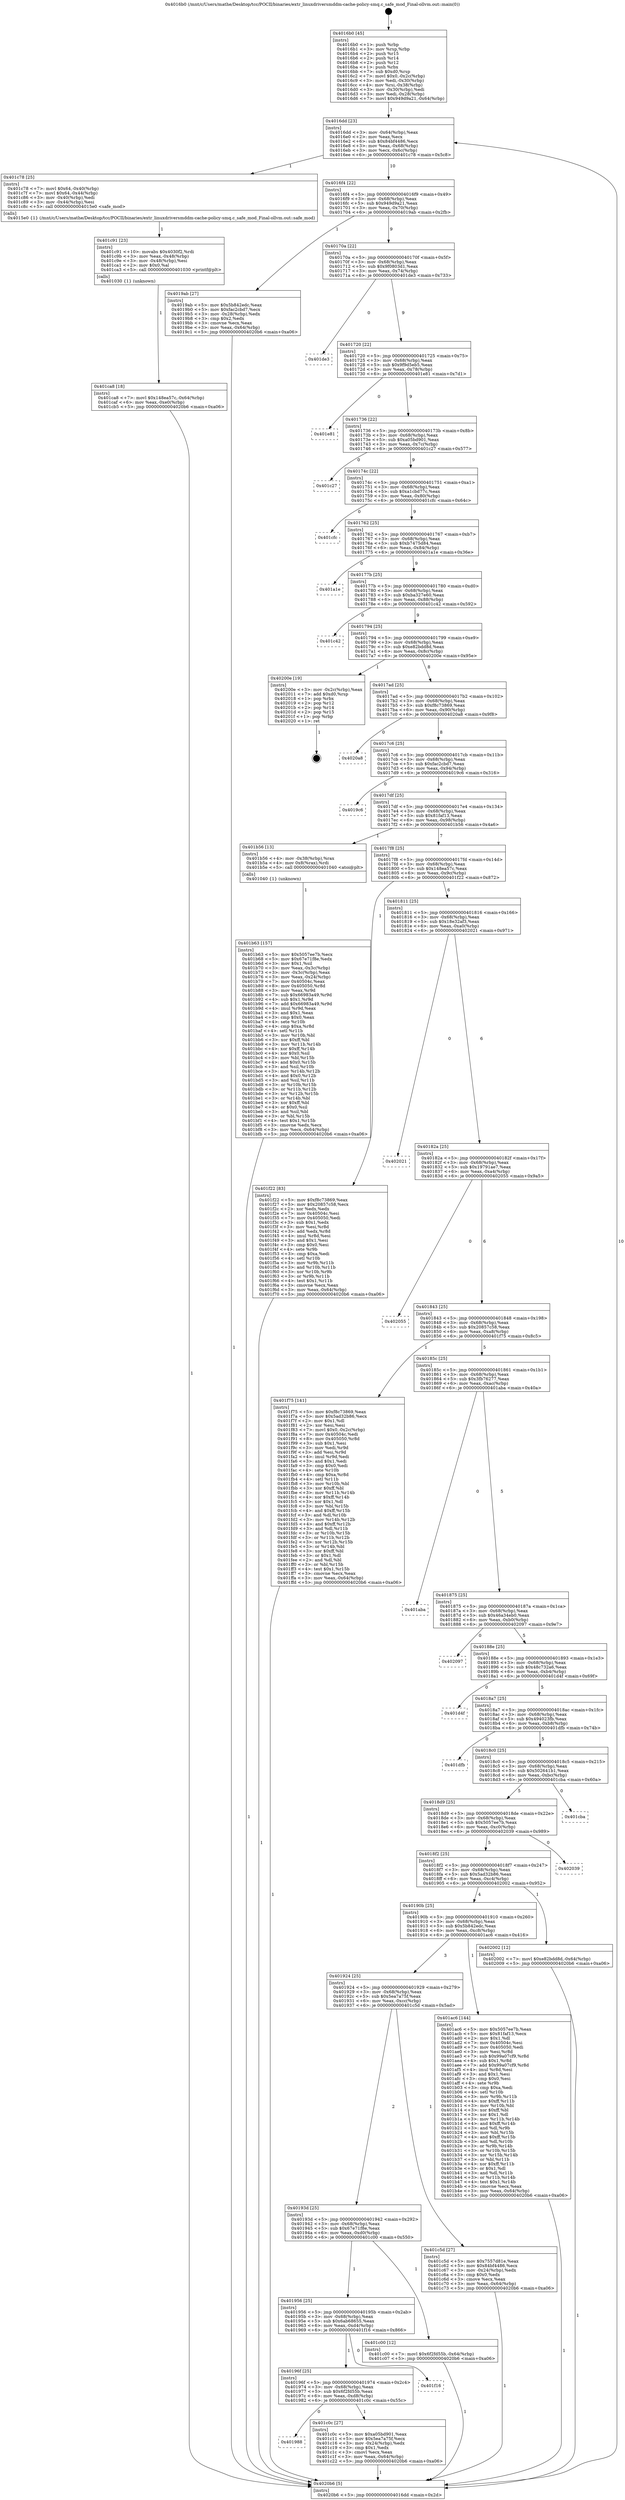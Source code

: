 digraph "0x4016b0" {
  label = "0x4016b0 (/mnt/c/Users/mathe/Desktop/tcc/POCII/binaries/extr_linuxdriversmddm-cache-policy-smq.c_safe_mod_Final-ollvm.out::main(0))"
  labelloc = "t"
  node[shape=record]

  Entry [label="",width=0.3,height=0.3,shape=circle,fillcolor=black,style=filled]
  "0x4016dd" [label="{
     0x4016dd [23]\l
     | [instrs]\l
     &nbsp;&nbsp;0x4016dd \<+3\>: mov -0x64(%rbp),%eax\l
     &nbsp;&nbsp;0x4016e0 \<+2\>: mov %eax,%ecx\l
     &nbsp;&nbsp;0x4016e2 \<+6\>: sub $0x84bf4486,%ecx\l
     &nbsp;&nbsp;0x4016e8 \<+3\>: mov %eax,-0x68(%rbp)\l
     &nbsp;&nbsp;0x4016eb \<+3\>: mov %ecx,-0x6c(%rbp)\l
     &nbsp;&nbsp;0x4016ee \<+6\>: je 0000000000401c78 \<main+0x5c8\>\l
  }"]
  "0x401c78" [label="{
     0x401c78 [25]\l
     | [instrs]\l
     &nbsp;&nbsp;0x401c78 \<+7\>: movl $0x64,-0x40(%rbp)\l
     &nbsp;&nbsp;0x401c7f \<+7\>: movl $0x64,-0x44(%rbp)\l
     &nbsp;&nbsp;0x401c86 \<+3\>: mov -0x40(%rbp),%edi\l
     &nbsp;&nbsp;0x401c89 \<+3\>: mov -0x44(%rbp),%esi\l
     &nbsp;&nbsp;0x401c8c \<+5\>: call 00000000004015e0 \<safe_mod\>\l
     | [calls]\l
     &nbsp;&nbsp;0x4015e0 \{1\} (/mnt/c/Users/mathe/Desktop/tcc/POCII/binaries/extr_linuxdriversmddm-cache-policy-smq.c_safe_mod_Final-ollvm.out::safe_mod)\l
  }"]
  "0x4016f4" [label="{
     0x4016f4 [22]\l
     | [instrs]\l
     &nbsp;&nbsp;0x4016f4 \<+5\>: jmp 00000000004016f9 \<main+0x49\>\l
     &nbsp;&nbsp;0x4016f9 \<+3\>: mov -0x68(%rbp),%eax\l
     &nbsp;&nbsp;0x4016fc \<+5\>: sub $0x949d9a21,%eax\l
     &nbsp;&nbsp;0x401701 \<+3\>: mov %eax,-0x70(%rbp)\l
     &nbsp;&nbsp;0x401704 \<+6\>: je 00000000004019ab \<main+0x2fb\>\l
  }"]
  Exit [label="",width=0.3,height=0.3,shape=circle,fillcolor=black,style=filled,peripheries=2]
  "0x4019ab" [label="{
     0x4019ab [27]\l
     | [instrs]\l
     &nbsp;&nbsp;0x4019ab \<+5\>: mov $0x5b842edc,%eax\l
     &nbsp;&nbsp;0x4019b0 \<+5\>: mov $0xfac2cbd7,%ecx\l
     &nbsp;&nbsp;0x4019b5 \<+3\>: mov -0x28(%rbp),%edx\l
     &nbsp;&nbsp;0x4019b8 \<+3\>: cmp $0x2,%edx\l
     &nbsp;&nbsp;0x4019bb \<+3\>: cmovne %ecx,%eax\l
     &nbsp;&nbsp;0x4019be \<+3\>: mov %eax,-0x64(%rbp)\l
     &nbsp;&nbsp;0x4019c1 \<+5\>: jmp 00000000004020b6 \<main+0xa06\>\l
  }"]
  "0x40170a" [label="{
     0x40170a [22]\l
     | [instrs]\l
     &nbsp;&nbsp;0x40170a \<+5\>: jmp 000000000040170f \<main+0x5f\>\l
     &nbsp;&nbsp;0x40170f \<+3\>: mov -0x68(%rbp),%eax\l
     &nbsp;&nbsp;0x401712 \<+5\>: sub $0x9f0803d1,%eax\l
     &nbsp;&nbsp;0x401717 \<+3\>: mov %eax,-0x74(%rbp)\l
     &nbsp;&nbsp;0x40171a \<+6\>: je 0000000000401de3 \<main+0x733\>\l
  }"]
  "0x4020b6" [label="{
     0x4020b6 [5]\l
     | [instrs]\l
     &nbsp;&nbsp;0x4020b6 \<+5\>: jmp 00000000004016dd \<main+0x2d\>\l
  }"]
  "0x4016b0" [label="{
     0x4016b0 [45]\l
     | [instrs]\l
     &nbsp;&nbsp;0x4016b0 \<+1\>: push %rbp\l
     &nbsp;&nbsp;0x4016b1 \<+3\>: mov %rsp,%rbp\l
     &nbsp;&nbsp;0x4016b4 \<+2\>: push %r15\l
     &nbsp;&nbsp;0x4016b6 \<+2\>: push %r14\l
     &nbsp;&nbsp;0x4016b8 \<+2\>: push %r12\l
     &nbsp;&nbsp;0x4016ba \<+1\>: push %rbx\l
     &nbsp;&nbsp;0x4016bb \<+7\>: sub $0xd0,%rsp\l
     &nbsp;&nbsp;0x4016c2 \<+7\>: movl $0x0,-0x2c(%rbp)\l
     &nbsp;&nbsp;0x4016c9 \<+3\>: mov %edi,-0x30(%rbp)\l
     &nbsp;&nbsp;0x4016cc \<+4\>: mov %rsi,-0x38(%rbp)\l
     &nbsp;&nbsp;0x4016d0 \<+3\>: mov -0x30(%rbp),%edi\l
     &nbsp;&nbsp;0x4016d3 \<+3\>: mov %edi,-0x28(%rbp)\l
     &nbsp;&nbsp;0x4016d6 \<+7\>: movl $0x949d9a21,-0x64(%rbp)\l
  }"]
  "0x401ca8" [label="{
     0x401ca8 [18]\l
     | [instrs]\l
     &nbsp;&nbsp;0x401ca8 \<+7\>: movl $0x148ea57c,-0x64(%rbp)\l
     &nbsp;&nbsp;0x401caf \<+6\>: mov %eax,-0xe0(%rbp)\l
     &nbsp;&nbsp;0x401cb5 \<+5\>: jmp 00000000004020b6 \<main+0xa06\>\l
  }"]
  "0x401de3" [label="{
     0x401de3\l
  }", style=dashed]
  "0x401720" [label="{
     0x401720 [22]\l
     | [instrs]\l
     &nbsp;&nbsp;0x401720 \<+5\>: jmp 0000000000401725 \<main+0x75\>\l
     &nbsp;&nbsp;0x401725 \<+3\>: mov -0x68(%rbp),%eax\l
     &nbsp;&nbsp;0x401728 \<+5\>: sub $0x9f9d5eb5,%eax\l
     &nbsp;&nbsp;0x40172d \<+3\>: mov %eax,-0x78(%rbp)\l
     &nbsp;&nbsp;0x401730 \<+6\>: je 0000000000401e81 \<main+0x7d1\>\l
  }"]
  "0x401c91" [label="{
     0x401c91 [23]\l
     | [instrs]\l
     &nbsp;&nbsp;0x401c91 \<+10\>: movabs $0x4030f2,%rdi\l
     &nbsp;&nbsp;0x401c9b \<+3\>: mov %eax,-0x48(%rbp)\l
     &nbsp;&nbsp;0x401c9e \<+3\>: mov -0x48(%rbp),%esi\l
     &nbsp;&nbsp;0x401ca1 \<+2\>: mov $0x0,%al\l
     &nbsp;&nbsp;0x401ca3 \<+5\>: call 0000000000401030 \<printf@plt\>\l
     | [calls]\l
     &nbsp;&nbsp;0x401030 \{1\} (unknown)\l
  }"]
  "0x401e81" [label="{
     0x401e81\l
  }", style=dashed]
  "0x401736" [label="{
     0x401736 [22]\l
     | [instrs]\l
     &nbsp;&nbsp;0x401736 \<+5\>: jmp 000000000040173b \<main+0x8b\>\l
     &nbsp;&nbsp;0x40173b \<+3\>: mov -0x68(%rbp),%eax\l
     &nbsp;&nbsp;0x40173e \<+5\>: sub $0xa05bd901,%eax\l
     &nbsp;&nbsp;0x401743 \<+3\>: mov %eax,-0x7c(%rbp)\l
     &nbsp;&nbsp;0x401746 \<+6\>: je 0000000000401c27 \<main+0x577\>\l
  }"]
  "0x401988" [label="{
     0x401988\l
  }", style=dashed]
  "0x401c27" [label="{
     0x401c27\l
  }", style=dashed]
  "0x40174c" [label="{
     0x40174c [22]\l
     | [instrs]\l
     &nbsp;&nbsp;0x40174c \<+5\>: jmp 0000000000401751 \<main+0xa1\>\l
     &nbsp;&nbsp;0x401751 \<+3\>: mov -0x68(%rbp),%eax\l
     &nbsp;&nbsp;0x401754 \<+5\>: sub $0xa1cbd77c,%eax\l
     &nbsp;&nbsp;0x401759 \<+3\>: mov %eax,-0x80(%rbp)\l
     &nbsp;&nbsp;0x40175c \<+6\>: je 0000000000401cfc \<main+0x64c\>\l
  }"]
  "0x401c0c" [label="{
     0x401c0c [27]\l
     | [instrs]\l
     &nbsp;&nbsp;0x401c0c \<+5\>: mov $0xa05bd901,%eax\l
     &nbsp;&nbsp;0x401c11 \<+5\>: mov $0x5ea7a75f,%ecx\l
     &nbsp;&nbsp;0x401c16 \<+3\>: mov -0x24(%rbp),%edx\l
     &nbsp;&nbsp;0x401c19 \<+3\>: cmp $0x1,%edx\l
     &nbsp;&nbsp;0x401c1c \<+3\>: cmovl %ecx,%eax\l
     &nbsp;&nbsp;0x401c1f \<+3\>: mov %eax,-0x64(%rbp)\l
     &nbsp;&nbsp;0x401c22 \<+5\>: jmp 00000000004020b6 \<main+0xa06\>\l
  }"]
  "0x401cfc" [label="{
     0x401cfc\l
  }", style=dashed]
  "0x401762" [label="{
     0x401762 [25]\l
     | [instrs]\l
     &nbsp;&nbsp;0x401762 \<+5\>: jmp 0000000000401767 \<main+0xb7\>\l
     &nbsp;&nbsp;0x401767 \<+3\>: mov -0x68(%rbp),%eax\l
     &nbsp;&nbsp;0x40176a \<+5\>: sub $0xb7475d84,%eax\l
     &nbsp;&nbsp;0x40176f \<+6\>: mov %eax,-0x84(%rbp)\l
     &nbsp;&nbsp;0x401775 \<+6\>: je 0000000000401a1e \<main+0x36e\>\l
  }"]
  "0x40196f" [label="{
     0x40196f [25]\l
     | [instrs]\l
     &nbsp;&nbsp;0x40196f \<+5\>: jmp 0000000000401974 \<main+0x2c4\>\l
     &nbsp;&nbsp;0x401974 \<+3\>: mov -0x68(%rbp),%eax\l
     &nbsp;&nbsp;0x401977 \<+5\>: sub $0x6f2fd55b,%eax\l
     &nbsp;&nbsp;0x40197c \<+6\>: mov %eax,-0xd8(%rbp)\l
     &nbsp;&nbsp;0x401982 \<+6\>: je 0000000000401c0c \<main+0x55c\>\l
  }"]
  "0x401a1e" [label="{
     0x401a1e\l
  }", style=dashed]
  "0x40177b" [label="{
     0x40177b [25]\l
     | [instrs]\l
     &nbsp;&nbsp;0x40177b \<+5\>: jmp 0000000000401780 \<main+0xd0\>\l
     &nbsp;&nbsp;0x401780 \<+3\>: mov -0x68(%rbp),%eax\l
     &nbsp;&nbsp;0x401783 \<+5\>: sub $0xba327e60,%eax\l
     &nbsp;&nbsp;0x401788 \<+6\>: mov %eax,-0x88(%rbp)\l
     &nbsp;&nbsp;0x40178e \<+6\>: je 0000000000401c42 \<main+0x592\>\l
  }"]
  "0x401f16" [label="{
     0x401f16\l
  }", style=dashed]
  "0x401c42" [label="{
     0x401c42\l
  }", style=dashed]
  "0x401794" [label="{
     0x401794 [25]\l
     | [instrs]\l
     &nbsp;&nbsp;0x401794 \<+5\>: jmp 0000000000401799 \<main+0xe9\>\l
     &nbsp;&nbsp;0x401799 \<+3\>: mov -0x68(%rbp),%eax\l
     &nbsp;&nbsp;0x40179c \<+5\>: sub $0xe82bdd8d,%eax\l
     &nbsp;&nbsp;0x4017a1 \<+6\>: mov %eax,-0x8c(%rbp)\l
     &nbsp;&nbsp;0x4017a7 \<+6\>: je 000000000040200e \<main+0x95e\>\l
  }"]
  "0x401956" [label="{
     0x401956 [25]\l
     | [instrs]\l
     &nbsp;&nbsp;0x401956 \<+5\>: jmp 000000000040195b \<main+0x2ab\>\l
     &nbsp;&nbsp;0x40195b \<+3\>: mov -0x68(%rbp),%eax\l
     &nbsp;&nbsp;0x40195e \<+5\>: sub $0x6ab68655,%eax\l
     &nbsp;&nbsp;0x401963 \<+6\>: mov %eax,-0xd4(%rbp)\l
     &nbsp;&nbsp;0x401969 \<+6\>: je 0000000000401f16 \<main+0x866\>\l
  }"]
  "0x40200e" [label="{
     0x40200e [19]\l
     | [instrs]\l
     &nbsp;&nbsp;0x40200e \<+3\>: mov -0x2c(%rbp),%eax\l
     &nbsp;&nbsp;0x402011 \<+7\>: add $0xd0,%rsp\l
     &nbsp;&nbsp;0x402018 \<+1\>: pop %rbx\l
     &nbsp;&nbsp;0x402019 \<+2\>: pop %r12\l
     &nbsp;&nbsp;0x40201b \<+2\>: pop %r14\l
     &nbsp;&nbsp;0x40201d \<+2\>: pop %r15\l
     &nbsp;&nbsp;0x40201f \<+1\>: pop %rbp\l
     &nbsp;&nbsp;0x402020 \<+1\>: ret\l
  }"]
  "0x4017ad" [label="{
     0x4017ad [25]\l
     | [instrs]\l
     &nbsp;&nbsp;0x4017ad \<+5\>: jmp 00000000004017b2 \<main+0x102\>\l
     &nbsp;&nbsp;0x4017b2 \<+3\>: mov -0x68(%rbp),%eax\l
     &nbsp;&nbsp;0x4017b5 \<+5\>: sub $0xf8c73869,%eax\l
     &nbsp;&nbsp;0x4017ba \<+6\>: mov %eax,-0x90(%rbp)\l
     &nbsp;&nbsp;0x4017c0 \<+6\>: je 00000000004020a8 \<main+0x9f8\>\l
  }"]
  "0x401c00" [label="{
     0x401c00 [12]\l
     | [instrs]\l
     &nbsp;&nbsp;0x401c00 \<+7\>: movl $0x6f2fd55b,-0x64(%rbp)\l
     &nbsp;&nbsp;0x401c07 \<+5\>: jmp 00000000004020b6 \<main+0xa06\>\l
  }"]
  "0x4020a8" [label="{
     0x4020a8\l
  }", style=dashed]
  "0x4017c6" [label="{
     0x4017c6 [25]\l
     | [instrs]\l
     &nbsp;&nbsp;0x4017c6 \<+5\>: jmp 00000000004017cb \<main+0x11b\>\l
     &nbsp;&nbsp;0x4017cb \<+3\>: mov -0x68(%rbp),%eax\l
     &nbsp;&nbsp;0x4017ce \<+5\>: sub $0xfac2cbd7,%eax\l
     &nbsp;&nbsp;0x4017d3 \<+6\>: mov %eax,-0x94(%rbp)\l
     &nbsp;&nbsp;0x4017d9 \<+6\>: je 00000000004019c6 \<main+0x316\>\l
  }"]
  "0x40193d" [label="{
     0x40193d [25]\l
     | [instrs]\l
     &nbsp;&nbsp;0x40193d \<+5\>: jmp 0000000000401942 \<main+0x292\>\l
     &nbsp;&nbsp;0x401942 \<+3\>: mov -0x68(%rbp),%eax\l
     &nbsp;&nbsp;0x401945 \<+5\>: sub $0x67e71f8e,%eax\l
     &nbsp;&nbsp;0x40194a \<+6\>: mov %eax,-0xd0(%rbp)\l
     &nbsp;&nbsp;0x401950 \<+6\>: je 0000000000401c00 \<main+0x550\>\l
  }"]
  "0x4019c6" [label="{
     0x4019c6\l
  }", style=dashed]
  "0x4017df" [label="{
     0x4017df [25]\l
     | [instrs]\l
     &nbsp;&nbsp;0x4017df \<+5\>: jmp 00000000004017e4 \<main+0x134\>\l
     &nbsp;&nbsp;0x4017e4 \<+3\>: mov -0x68(%rbp),%eax\l
     &nbsp;&nbsp;0x4017e7 \<+5\>: sub $0x81faf13,%eax\l
     &nbsp;&nbsp;0x4017ec \<+6\>: mov %eax,-0x98(%rbp)\l
     &nbsp;&nbsp;0x4017f2 \<+6\>: je 0000000000401b56 \<main+0x4a6\>\l
  }"]
  "0x401c5d" [label="{
     0x401c5d [27]\l
     | [instrs]\l
     &nbsp;&nbsp;0x401c5d \<+5\>: mov $0x7557d81e,%eax\l
     &nbsp;&nbsp;0x401c62 \<+5\>: mov $0x84bf4486,%ecx\l
     &nbsp;&nbsp;0x401c67 \<+3\>: mov -0x24(%rbp),%edx\l
     &nbsp;&nbsp;0x401c6a \<+3\>: cmp $0x0,%edx\l
     &nbsp;&nbsp;0x401c6d \<+3\>: cmove %ecx,%eax\l
     &nbsp;&nbsp;0x401c70 \<+3\>: mov %eax,-0x64(%rbp)\l
     &nbsp;&nbsp;0x401c73 \<+5\>: jmp 00000000004020b6 \<main+0xa06\>\l
  }"]
  "0x401b56" [label="{
     0x401b56 [13]\l
     | [instrs]\l
     &nbsp;&nbsp;0x401b56 \<+4\>: mov -0x38(%rbp),%rax\l
     &nbsp;&nbsp;0x401b5a \<+4\>: mov 0x8(%rax),%rdi\l
     &nbsp;&nbsp;0x401b5e \<+5\>: call 0000000000401040 \<atoi@plt\>\l
     | [calls]\l
     &nbsp;&nbsp;0x401040 \{1\} (unknown)\l
  }"]
  "0x4017f8" [label="{
     0x4017f8 [25]\l
     | [instrs]\l
     &nbsp;&nbsp;0x4017f8 \<+5\>: jmp 00000000004017fd \<main+0x14d\>\l
     &nbsp;&nbsp;0x4017fd \<+3\>: mov -0x68(%rbp),%eax\l
     &nbsp;&nbsp;0x401800 \<+5\>: sub $0x148ea57c,%eax\l
     &nbsp;&nbsp;0x401805 \<+6\>: mov %eax,-0x9c(%rbp)\l
     &nbsp;&nbsp;0x40180b \<+6\>: je 0000000000401f22 \<main+0x872\>\l
  }"]
  "0x401b63" [label="{
     0x401b63 [157]\l
     | [instrs]\l
     &nbsp;&nbsp;0x401b63 \<+5\>: mov $0x5057ee7b,%ecx\l
     &nbsp;&nbsp;0x401b68 \<+5\>: mov $0x67e71f8e,%edx\l
     &nbsp;&nbsp;0x401b6d \<+3\>: mov $0x1,%sil\l
     &nbsp;&nbsp;0x401b70 \<+3\>: mov %eax,-0x3c(%rbp)\l
     &nbsp;&nbsp;0x401b73 \<+3\>: mov -0x3c(%rbp),%eax\l
     &nbsp;&nbsp;0x401b76 \<+3\>: mov %eax,-0x24(%rbp)\l
     &nbsp;&nbsp;0x401b79 \<+7\>: mov 0x40504c,%eax\l
     &nbsp;&nbsp;0x401b80 \<+8\>: mov 0x405050,%r8d\l
     &nbsp;&nbsp;0x401b88 \<+3\>: mov %eax,%r9d\l
     &nbsp;&nbsp;0x401b8b \<+7\>: sub $0x66983a49,%r9d\l
     &nbsp;&nbsp;0x401b92 \<+4\>: sub $0x1,%r9d\l
     &nbsp;&nbsp;0x401b96 \<+7\>: add $0x66983a49,%r9d\l
     &nbsp;&nbsp;0x401b9d \<+4\>: imul %r9d,%eax\l
     &nbsp;&nbsp;0x401ba1 \<+3\>: and $0x1,%eax\l
     &nbsp;&nbsp;0x401ba4 \<+3\>: cmp $0x0,%eax\l
     &nbsp;&nbsp;0x401ba7 \<+4\>: sete %r10b\l
     &nbsp;&nbsp;0x401bab \<+4\>: cmp $0xa,%r8d\l
     &nbsp;&nbsp;0x401baf \<+4\>: setl %r11b\l
     &nbsp;&nbsp;0x401bb3 \<+3\>: mov %r10b,%bl\l
     &nbsp;&nbsp;0x401bb6 \<+3\>: xor $0xff,%bl\l
     &nbsp;&nbsp;0x401bb9 \<+3\>: mov %r11b,%r14b\l
     &nbsp;&nbsp;0x401bbc \<+4\>: xor $0xff,%r14b\l
     &nbsp;&nbsp;0x401bc0 \<+4\>: xor $0x0,%sil\l
     &nbsp;&nbsp;0x401bc4 \<+3\>: mov %bl,%r15b\l
     &nbsp;&nbsp;0x401bc7 \<+4\>: and $0x0,%r15b\l
     &nbsp;&nbsp;0x401bcb \<+3\>: and %sil,%r10b\l
     &nbsp;&nbsp;0x401bce \<+3\>: mov %r14b,%r12b\l
     &nbsp;&nbsp;0x401bd1 \<+4\>: and $0x0,%r12b\l
     &nbsp;&nbsp;0x401bd5 \<+3\>: and %sil,%r11b\l
     &nbsp;&nbsp;0x401bd8 \<+3\>: or %r10b,%r15b\l
     &nbsp;&nbsp;0x401bdb \<+3\>: or %r11b,%r12b\l
     &nbsp;&nbsp;0x401bde \<+3\>: xor %r12b,%r15b\l
     &nbsp;&nbsp;0x401be1 \<+3\>: or %r14b,%bl\l
     &nbsp;&nbsp;0x401be4 \<+3\>: xor $0xff,%bl\l
     &nbsp;&nbsp;0x401be7 \<+4\>: or $0x0,%sil\l
     &nbsp;&nbsp;0x401beb \<+3\>: and %sil,%bl\l
     &nbsp;&nbsp;0x401bee \<+3\>: or %bl,%r15b\l
     &nbsp;&nbsp;0x401bf1 \<+4\>: test $0x1,%r15b\l
     &nbsp;&nbsp;0x401bf5 \<+3\>: cmovne %edx,%ecx\l
     &nbsp;&nbsp;0x401bf8 \<+3\>: mov %ecx,-0x64(%rbp)\l
     &nbsp;&nbsp;0x401bfb \<+5\>: jmp 00000000004020b6 \<main+0xa06\>\l
  }"]
  "0x401f22" [label="{
     0x401f22 [83]\l
     | [instrs]\l
     &nbsp;&nbsp;0x401f22 \<+5\>: mov $0xf8c73869,%eax\l
     &nbsp;&nbsp;0x401f27 \<+5\>: mov $0x20857c58,%ecx\l
     &nbsp;&nbsp;0x401f2c \<+2\>: xor %edx,%edx\l
     &nbsp;&nbsp;0x401f2e \<+7\>: mov 0x40504c,%esi\l
     &nbsp;&nbsp;0x401f35 \<+7\>: mov 0x405050,%edi\l
     &nbsp;&nbsp;0x401f3c \<+3\>: sub $0x1,%edx\l
     &nbsp;&nbsp;0x401f3f \<+3\>: mov %esi,%r8d\l
     &nbsp;&nbsp;0x401f42 \<+3\>: add %edx,%r8d\l
     &nbsp;&nbsp;0x401f45 \<+4\>: imul %r8d,%esi\l
     &nbsp;&nbsp;0x401f49 \<+3\>: and $0x1,%esi\l
     &nbsp;&nbsp;0x401f4c \<+3\>: cmp $0x0,%esi\l
     &nbsp;&nbsp;0x401f4f \<+4\>: sete %r9b\l
     &nbsp;&nbsp;0x401f53 \<+3\>: cmp $0xa,%edi\l
     &nbsp;&nbsp;0x401f56 \<+4\>: setl %r10b\l
     &nbsp;&nbsp;0x401f5a \<+3\>: mov %r9b,%r11b\l
     &nbsp;&nbsp;0x401f5d \<+3\>: and %r10b,%r11b\l
     &nbsp;&nbsp;0x401f60 \<+3\>: xor %r10b,%r9b\l
     &nbsp;&nbsp;0x401f63 \<+3\>: or %r9b,%r11b\l
     &nbsp;&nbsp;0x401f66 \<+4\>: test $0x1,%r11b\l
     &nbsp;&nbsp;0x401f6a \<+3\>: cmovne %ecx,%eax\l
     &nbsp;&nbsp;0x401f6d \<+3\>: mov %eax,-0x64(%rbp)\l
     &nbsp;&nbsp;0x401f70 \<+5\>: jmp 00000000004020b6 \<main+0xa06\>\l
  }"]
  "0x401811" [label="{
     0x401811 [25]\l
     | [instrs]\l
     &nbsp;&nbsp;0x401811 \<+5\>: jmp 0000000000401816 \<main+0x166\>\l
     &nbsp;&nbsp;0x401816 \<+3\>: mov -0x68(%rbp),%eax\l
     &nbsp;&nbsp;0x401819 \<+5\>: sub $0x18e32af3,%eax\l
     &nbsp;&nbsp;0x40181e \<+6\>: mov %eax,-0xa0(%rbp)\l
     &nbsp;&nbsp;0x401824 \<+6\>: je 0000000000402021 \<main+0x971\>\l
  }"]
  "0x401924" [label="{
     0x401924 [25]\l
     | [instrs]\l
     &nbsp;&nbsp;0x401924 \<+5\>: jmp 0000000000401929 \<main+0x279\>\l
     &nbsp;&nbsp;0x401929 \<+3\>: mov -0x68(%rbp),%eax\l
     &nbsp;&nbsp;0x40192c \<+5\>: sub $0x5ea7a75f,%eax\l
     &nbsp;&nbsp;0x401931 \<+6\>: mov %eax,-0xcc(%rbp)\l
     &nbsp;&nbsp;0x401937 \<+6\>: je 0000000000401c5d \<main+0x5ad\>\l
  }"]
  "0x402021" [label="{
     0x402021\l
  }", style=dashed]
  "0x40182a" [label="{
     0x40182a [25]\l
     | [instrs]\l
     &nbsp;&nbsp;0x40182a \<+5\>: jmp 000000000040182f \<main+0x17f\>\l
     &nbsp;&nbsp;0x40182f \<+3\>: mov -0x68(%rbp),%eax\l
     &nbsp;&nbsp;0x401832 \<+5\>: sub $0x19791ae7,%eax\l
     &nbsp;&nbsp;0x401837 \<+6\>: mov %eax,-0xa4(%rbp)\l
     &nbsp;&nbsp;0x40183d \<+6\>: je 0000000000402055 \<main+0x9a5\>\l
  }"]
  "0x401ac6" [label="{
     0x401ac6 [144]\l
     | [instrs]\l
     &nbsp;&nbsp;0x401ac6 \<+5\>: mov $0x5057ee7b,%eax\l
     &nbsp;&nbsp;0x401acb \<+5\>: mov $0x81faf13,%ecx\l
     &nbsp;&nbsp;0x401ad0 \<+2\>: mov $0x1,%dl\l
     &nbsp;&nbsp;0x401ad2 \<+7\>: mov 0x40504c,%esi\l
     &nbsp;&nbsp;0x401ad9 \<+7\>: mov 0x405050,%edi\l
     &nbsp;&nbsp;0x401ae0 \<+3\>: mov %esi,%r8d\l
     &nbsp;&nbsp;0x401ae3 \<+7\>: sub $0x99a07cf9,%r8d\l
     &nbsp;&nbsp;0x401aea \<+4\>: sub $0x1,%r8d\l
     &nbsp;&nbsp;0x401aee \<+7\>: add $0x99a07cf9,%r8d\l
     &nbsp;&nbsp;0x401af5 \<+4\>: imul %r8d,%esi\l
     &nbsp;&nbsp;0x401af9 \<+3\>: and $0x1,%esi\l
     &nbsp;&nbsp;0x401afc \<+3\>: cmp $0x0,%esi\l
     &nbsp;&nbsp;0x401aff \<+4\>: sete %r9b\l
     &nbsp;&nbsp;0x401b03 \<+3\>: cmp $0xa,%edi\l
     &nbsp;&nbsp;0x401b06 \<+4\>: setl %r10b\l
     &nbsp;&nbsp;0x401b0a \<+3\>: mov %r9b,%r11b\l
     &nbsp;&nbsp;0x401b0d \<+4\>: xor $0xff,%r11b\l
     &nbsp;&nbsp;0x401b11 \<+3\>: mov %r10b,%bl\l
     &nbsp;&nbsp;0x401b14 \<+3\>: xor $0xff,%bl\l
     &nbsp;&nbsp;0x401b17 \<+3\>: xor $0x1,%dl\l
     &nbsp;&nbsp;0x401b1a \<+3\>: mov %r11b,%r14b\l
     &nbsp;&nbsp;0x401b1d \<+4\>: and $0xff,%r14b\l
     &nbsp;&nbsp;0x401b21 \<+3\>: and %dl,%r9b\l
     &nbsp;&nbsp;0x401b24 \<+3\>: mov %bl,%r15b\l
     &nbsp;&nbsp;0x401b27 \<+4\>: and $0xff,%r15b\l
     &nbsp;&nbsp;0x401b2b \<+3\>: and %dl,%r10b\l
     &nbsp;&nbsp;0x401b2e \<+3\>: or %r9b,%r14b\l
     &nbsp;&nbsp;0x401b31 \<+3\>: or %r10b,%r15b\l
     &nbsp;&nbsp;0x401b34 \<+3\>: xor %r15b,%r14b\l
     &nbsp;&nbsp;0x401b37 \<+3\>: or %bl,%r11b\l
     &nbsp;&nbsp;0x401b3a \<+4\>: xor $0xff,%r11b\l
     &nbsp;&nbsp;0x401b3e \<+3\>: or $0x1,%dl\l
     &nbsp;&nbsp;0x401b41 \<+3\>: and %dl,%r11b\l
     &nbsp;&nbsp;0x401b44 \<+3\>: or %r11b,%r14b\l
     &nbsp;&nbsp;0x401b47 \<+4\>: test $0x1,%r14b\l
     &nbsp;&nbsp;0x401b4b \<+3\>: cmovne %ecx,%eax\l
     &nbsp;&nbsp;0x401b4e \<+3\>: mov %eax,-0x64(%rbp)\l
     &nbsp;&nbsp;0x401b51 \<+5\>: jmp 00000000004020b6 \<main+0xa06\>\l
  }"]
  "0x402055" [label="{
     0x402055\l
  }", style=dashed]
  "0x401843" [label="{
     0x401843 [25]\l
     | [instrs]\l
     &nbsp;&nbsp;0x401843 \<+5\>: jmp 0000000000401848 \<main+0x198\>\l
     &nbsp;&nbsp;0x401848 \<+3\>: mov -0x68(%rbp),%eax\l
     &nbsp;&nbsp;0x40184b \<+5\>: sub $0x20857c58,%eax\l
     &nbsp;&nbsp;0x401850 \<+6\>: mov %eax,-0xa8(%rbp)\l
     &nbsp;&nbsp;0x401856 \<+6\>: je 0000000000401f75 \<main+0x8c5\>\l
  }"]
  "0x40190b" [label="{
     0x40190b [25]\l
     | [instrs]\l
     &nbsp;&nbsp;0x40190b \<+5\>: jmp 0000000000401910 \<main+0x260\>\l
     &nbsp;&nbsp;0x401910 \<+3\>: mov -0x68(%rbp),%eax\l
     &nbsp;&nbsp;0x401913 \<+5\>: sub $0x5b842edc,%eax\l
     &nbsp;&nbsp;0x401918 \<+6\>: mov %eax,-0xc8(%rbp)\l
     &nbsp;&nbsp;0x40191e \<+6\>: je 0000000000401ac6 \<main+0x416\>\l
  }"]
  "0x401f75" [label="{
     0x401f75 [141]\l
     | [instrs]\l
     &nbsp;&nbsp;0x401f75 \<+5\>: mov $0xf8c73869,%eax\l
     &nbsp;&nbsp;0x401f7a \<+5\>: mov $0x5ad32b86,%ecx\l
     &nbsp;&nbsp;0x401f7f \<+2\>: mov $0x1,%dl\l
     &nbsp;&nbsp;0x401f81 \<+2\>: xor %esi,%esi\l
     &nbsp;&nbsp;0x401f83 \<+7\>: movl $0x0,-0x2c(%rbp)\l
     &nbsp;&nbsp;0x401f8a \<+7\>: mov 0x40504c,%edi\l
     &nbsp;&nbsp;0x401f91 \<+8\>: mov 0x405050,%r8d\l
     &nbsp;&nbsp;0x401f99 \<+3\>: sub $0x1,%esi\l
     &nbsp;&nbsp;0x401f9c \<+3\>: mov %edi,%r9d\l
     &nbsp;&nbsp;0x401f9f \<+3\>: add %esi,%r9d\l
     &nbsp;&nbsp;0x401fa2 \<+4\>: imul %r9d,%edi\l
     &nbsp;&nbsp;0x401fa6 \<+3\>: and $0x1,%edi\l
     &nbsp;&nbsp;0x401fa9 \<+3\>: cmp $0x0,%edi\l
     &nbsp;&nbsp;0x401fac \<+4\>: sete %r10b\l
     &nbsp;&nbsp;0x401fb0 \<+4\>: cmp $0xa,%r8d\l
     &nbsp;&nbsp;0x401fb4 \<+4\>: setl %r11b\l
     &nbsp;&nbsp;0x401fb8 \<+3\>: mov %r10b,%bl\l
     &nbsp;&nbsp;0x401fbb \<+3\>: xor $0xff,%bl\l
     &nbsp;&nbsp;0x401fbe \<+3\>: mov %r11b,%r14b\l
     &nbsp;&nbsp;0x401fc1 \<+4\>: xor $0xff,%r14b\l
     &nbsp;&nbsp;0x401fc5 \<+3\>: xor $0x1,%dl\l
     &nbsp;&nbsp;0x401fc8 \<+3\>: mov %bl,%r15b\l
     &nbsp;&nbsp;0x401fcb \<+4\>: and $0xff,%r15b\l
     &nbsp;&nbsp;0x401fcf \<+3\>: and %dl,%r10b\l
     &nbsp;&nbsp;0x401fd2 \<+3\>: mov %r14b,%r12b\l
     &nbsp;&nbsp;0x401fd5 \<+4\>: and $0xff,%r12b\l
     &nbsp;&nbsp;0x401fd9 \<+3\>: and %dl,%r11b\l
     &nbsp;&nbsp;0x401fdc \<+3\>: or %r10b,%r15b\l
     &nbsp;&nbsp;0x401fdf \<+3\>: or %r11b,%r12b\l
     &nbsp;&nbsp;0x401fe2 \<+3\>: xor %r12b,%r15b\l
     &nbsp;&nbsp;0x401fe5 \<+3\>: or %r14b,%bl\l
     &nbsp;&nbsp;0x401fe8 \<+3\>: xor $0xff,%bl\l
     &nbsp;&nbsp;0x401feb \<+3\>: or $0x1,%dl\l
     &nbsp;&nbsp;0x401fee \<+2\>: and %dl,%bl\l
     &nbsp;&nbsp;0x401ff0 \<+3\>: or %bl,%r15b\l
     &nbsp;&nbsp;0x401ff3 \<+4\>: test $0x1,%r15b\l
     &nbsp;&nbsp;0x401ff7 \<+3\>: cmovne %ecx,%eax\l
     &nbsp;&nbsp;0x401ffa \<+3\>: mov %eax,-0x64(%rbp)\l
     &nbsp;&nbsp;0x401ffd \<+5\>: jmp 00000000004020b6 \<main+0xa06\>\l
  }"]
  "0x40185c" [label="{
     0x40185c [25]\l
     | [instrs]\l
     &nbsp;&nbsp;0x40185c \<+5\>: jmp 0000000000401861 \<main+0x1b1\>\l
     &nbsp;&nbsp;0x401861 \<+3\>: mov -0x68(%rbp),%eax\l
     &nbsp;&nbsp;0x401864 \<+5\>: sub $0x3fb76277,%eax\l
     &nbsp;&nbsp;0x401869 \<+6\>: mov %eax,-0xac(%rbp)\l
     &nbsp;&nbsp;0x40186f \<+6\>: je 0000000000401aba \<main+0x40a\>\l
  }"]
  "0x402002" [label="{
     0x402002 [12]\l
     | [instrs]\l
     &nbsp;&nbsp;0x402002 \<+7\>: movl $0xe82bdd8d,-0x64(%rbp)\l
     &nbsp;&nbsp;0x402009 \<+5\>: jmp 00000000004020b6 \<main+0xa06\>\l
  }"]
  "0x401aba" [label="{
     0x401aba\l
  }", style=dashed]
  "0x401875" [label="{
     0x401875 [25]\l
     | [instrs]\l
     &nbsp;&nbsp;0x401875 \<+5\>: jmp 000000000040187a \<main+0x1ca\>\l
     &nbsp;&nbsp;0x40187a \<+3\>: mov -0x68(%rbp),%eax\l
     &nbsp;&nbsp;0x40187d \<+5\>: sub $0x46a34eb0,%eax\l
     &nbsp;&nbsp;0x401882 \<+6\>: mov %eax,-0xb0(%rbp)\l
     &nbsp;&nbsp;0x401888 \<+6\>: je 0000000000402097 \<main+0x9e7\>\l
  }"]
  "0x4018f2" [label="{
     0x4018f2 [25]\l
     | [instrs]\l
     &nbsp;&nbsp;0x4018f2 \<+5\>: jmp 00000000004018f7 \<main+0x247\>\l
     &nbsp;&nbsp;0x4018f7 \<+3\>: mov -0x68(%rbp),%eax\l
     &nbsp;&nbsp;0x4018fa \<+5\>: sub $0x5ad32b86,%eax\l
     &nbsp;&nbsp;0x4018ff \<+6\>: mov %eax,-0xc4(%rbp)\l
     &nbsp;&nbsp;0x401905 \<+6\>: je 0000000000402002 \<main+0x952\>\l
  }"]
  "0x402097" [label="{
     0x402097\l
  }", style=dashed]
  "0x40188e" [label="{
     0x40188e [25]\l
     | [instrs]\l
     &nbsp;&nbsp;0x40188e \<+5\>: jmp 0000000000401893 \<main+0x1e3\>\l
     &nbsp;&nbsp;0x401893 \<+3\>: mov -0x68(%rbp),%eax\l
     &nbsp;&nbsp;0x401896 \<+5\>: sub $0x48c732a6,%eax\l
     &nbsp;&nbsp;0x40189b \<+6\>: mov %eax,-0xb4(%rbp)\l
     &nbsp;&nbsp;0x4018a1 \<+6\>: je 0000000000401d4f \<main+0x69f\>\l
  }"]
  "0x402039" [label="{
     0x402039\l
  }", style=dashed]
  "0x401d4f" [label="{
     0x401d4f\l
  }", style=dashed]
  "0x4018a7" [label="{
     0x4018a7 [25]\l
     | [instrs]\l
     &nbsp;&nbsp;0x4018a7 \<+5\>: jmp 00000000004018ac \<main+0x1fc\>\l
     &nbsp;&nbsp;0x4018ac \<+3\>: mov -0x68(%rbp),%eax\l
     &nbsp;&nbsp;0x4018af \<+5\>: sub $0x494023fb,%eax\l
     &nbsp;&nbsp;0x4018b4 \<+6\>: mov %eax,-0xb8(%rbp)\l
     &nbsp;&nbsp;0x4018ba \<+6\>: je 0000000000401dfb \<main+0x74b\>\l
  }"]
  "0x4018d9" [label="{
     0x4018d9 [25]\l
     | [instrs]\l
     &nbsp;&nbsp;0x4018d9 \<+5\>: jmp 00000000004018de \<main+0x22e\>\l
     &nbsp;&nbsp;0x4018de \<+3\>: mov -0x68(%rbp),%eax\l
     &nbsp;&nbsp;0x4018e1 \<+5\>: sub $0x5057ee7b,%eax\l
     &nbsp;&nbsp;0x4018e6 \<+6\>: mov %eax,-0xc0(%rbp)\l
     &nbsp;&nbsp;0x4018ec \<+6\>: je 0000000000402039 \<main+0x989\>\l
  }"]
  "0x401dfb" [label="{
     0x401dfb\l
  }", style=dashed]
  "0x4018c0" [label="{
     0x4018c0 [25]\l
     | [instrs]\l
     &nbsp;&nbsp;0x4018c0 \<+5\>: jmp 00000000004018c5 \<main+0x215\>\l
     &nbsp;&nbsp;0x4018c5 \<+3\>: mov -0x68(%rbp),%eax\l
     &nbsp;&nbsp;0x4018c8 \<+5\>: sub $0x502641b1,%eax\l
     &nbsp;&nbsp;0x4018cd \<+6\>: mov %eax,-0xbc(%rbp)\l
     &nbsp;&nbsp;0x4018d3 \<+6\>: je 0000000000401cba \<main+0x60a\>\l
  }"]
  "0x401cba" [label="{
     0x401cba\l
  }", style=dashed]
  Entry -> "0x4016b0" [label=" 1"]
  "0x4016dd" -> "0x401c78" [label=" 1"]
  "0x4016dd" -> "0x4016f4" [label=" 10"]
  "0x40200e" -> Exit [label=" 1"]
  "0x4016f4" -> "0x4019ab" [label=" 1"]
  "0x4016f4" -> "0x40170a" [label=" 9"]
  "0x4019ab" -> "0x4020b6" [label=" 1"]
  "0x4016b0" -> "0x4016dd" [label=" 1"]
  "0x4020b6" -> "0x4016dd" [label=" 10"]
  "0x402002" -> "0x4020b6" [label=" 1"]
  "0x40170a" -> "0x401de3" [label=" 0"]
  "0x40170a" -> "0x401720" [label=" 9"]
  "0x401f75" -> "0x4020b6" [label=" 1"]
  "0x401720" -> "0x401e81" [label=" 0"]
  "0x401720" -> "0x401736" [label=" 9"]
  "0x401f22" -> "0x4020b6" [label=" 1"]
  "0x401736" -> "0x401c27" [label=" 0"]
  "0x401736" -> "0x40174c" [label=" 9"]
  "0x401ca8" -> "0x4020b6" [label=" 1"]
  "0x40174c" -> "0x401cfc" [label=" 0"]
  "0x40174c" -> "0x401762" [label=" 9"]
  "0x401c91" -> "0x401ca8" [label=" 1"]
  "0x401762" -> "0x401a1e" [label=" 0"]
  "0x401762" -> "0x40177b" [label=" 9"]
  "0x401c5d" -> "0x4020b6" [label=" 1"]
  "0x40177b" -> "0x401c42" [label=" 0"]
  "0x40177b" -> "0x401794" [label=" 9"]
  "0x401c0c" -> "0x4020b6" [label=" 1"]
  "0x401794" -> "0x40200e" [label=" 1"]
  "0x401794" -> "0x4017ad" [label=" 8"]
  "0x40196f" -> "0x401c0c" [label=" 1"]
  "0x4017ad" -> "0x4020a8" [label=" 0"]
  "0x4017ad" -> "0x4017c6" [label=" 8"]
  "0x401c78" -> "0x401c91" [label=" 1"]
  "0x4017c6" -> "0x4019c6" [label=" 0"]
  "0x4017c6" -> "0x4017df" [label=" 8"]
  "0x401956" -> "0x401f16" [label=" 0"]
  "0x4017df" -> "0x401b56" [label=" 1"]
  "0x4017df" -> "0x4017f8" [label=" 7"]
  "0x40196f" -> "0x401988" [label=" 0"]
  "0x4017f8" -> "0x401f22" [label=" 1"]
  "0x4017f8" -> "0x401811" [label=" 6"]
  "0x40193d" -> "0x401956" [label=" 1"]
  "0x401811" -> "0x402021" [label=" 0"]
  "0x401811" -> "0x40182a" [label=" 6"]
  "0x40193d" -> "0x401c00" [label=" 1"]
  "0x40182a" -> "0x402055" [label=" 0"]
  "0x40182a" -> "0x401843" [label=" 6"]
  "0x401956" -> "0x40196f" [label=" 1"]
  "0x401843" -> "0x401f75" [label=" 1"]
  "0x401843" -> "0x40185c" [label=" 5"]
  "0x401924" -> "0x401c5d" [label=" 1"]
  "0x40185c" -> "0x401aba" [label=" 0"]
  "0x40185c" -> "0x401875" [label=" 5"]
  "0x401c00" -> "0x4020b6" [label=" 1"]
  "0x401875" -> "0x402097" [label=" 0"]
  "0x401875" -> "0x40188e" [label=" 5"]
  "0x401b56" -> "0x401b63" [label=" 1"]
  "0x40188e" -> "0x401d4f" [label=" 0"]
  "0x40188e" -> "0x4018a7" [label=" 5"]
  "0x401ac6" -> "0x4020b6" [label=" 1"]
  "0x4018a7" -> "0x401dfb" [label=" 0"]
  "0x4018a7" -> "0x4018c0" [label=" 5"]
  "0x40190b" -> "0x401ac6" [label=" 1"]
  "0x4018c0" -> "0x401cba" [label=" 0"]
  "0x4018c0" -> "0x4018d9" [label=" 5"]
  "0x40190b" -> "0x401924" [label=" 3"]
  "0x4018d9" -> "0x402039" [label=" 0"]
  "0x4018d9" -> "0x4018f2" [label=" 5"]
  "0x401b63" -> "0x4020b6" [label=" 1"]
  "0x4018f2" -> "0x402002" [label=" 1"]
  "0x4018f2" -> "0x40190b" [label=" 4"]
  "0x401924" -> "0x40193d" [label=" 2"]
}
